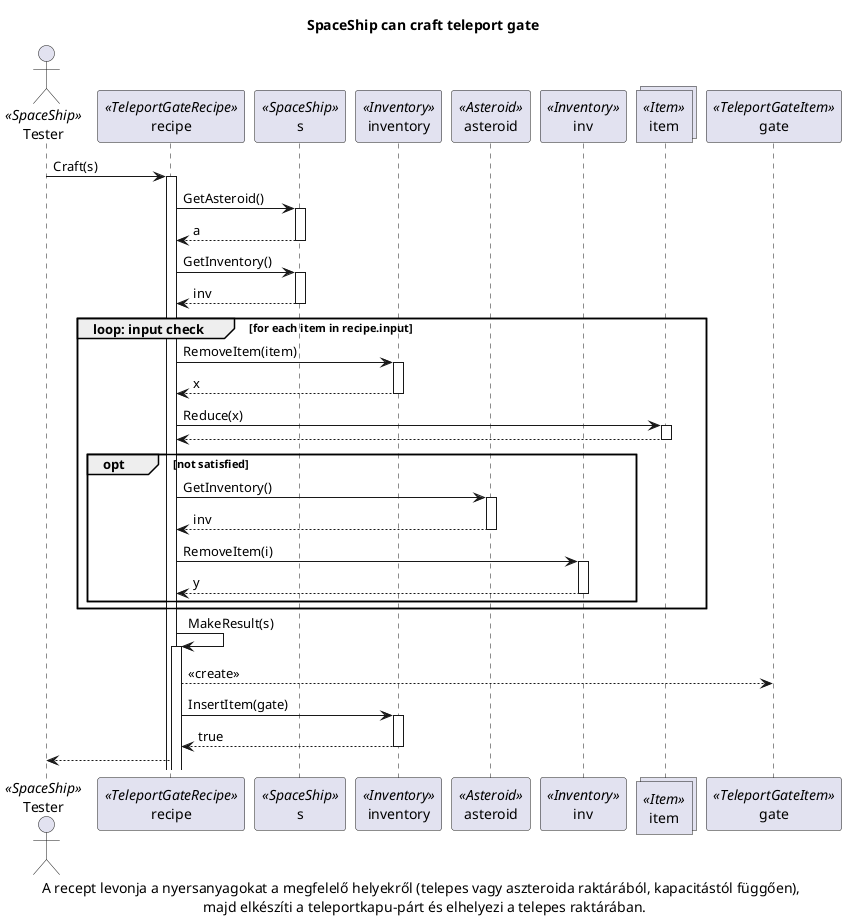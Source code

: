 @startuml
actor Tester as Tester<<SpaceShip>>
participant recipe as recipe <<TeleportGateRecipe>>
participant s as s <<SpaceShip>>
participant inventory as inventory <<Inventory>>
participant asteroid as asteroid <<Asteroid>>
participant inv as inv <<Inventory>>
collections item as item <<Item>>
participant gate as gate <<TeleportGateItem>>

title SpaceShip can craft teleport gate

Tester-> recipe++: Craft(s)

recipe -> s++: GetAsteroid()
s --> recipe--: a

recipe -> s++: GetInventory()
s --> recipe--: inv

group loop: input check[for each item in recipe.input]

    recipe -> inventory++: RemoveItem(item)
    inventory-->recipe--: x

    recipe -> item++: Reduce(x)
    item --> recipe--: 

    group opt [not satisfied]
        recipe -> asteroid++: GetInventory()
        asteroid --> recipe--: inv

        recipe -> inv++: RemoveItem(i)
        inv--> recipe--: y
    end
end
recipe -> recipe++: MakeResult(s)

recipe --> gate: <<create>>

recipe -> inventory++: InsertItem(gate)
inventory --> recipe--: true

recipe --> Tester: 

caption A recept levonja a nyersanyagokat a megfelelő helyekről (telepes vagy aszteroida raktárából, kapacitástól függően), \n majd elkészíti a teleportkapu-párt és elhelyezi a telepes raktárában.  

@enduml